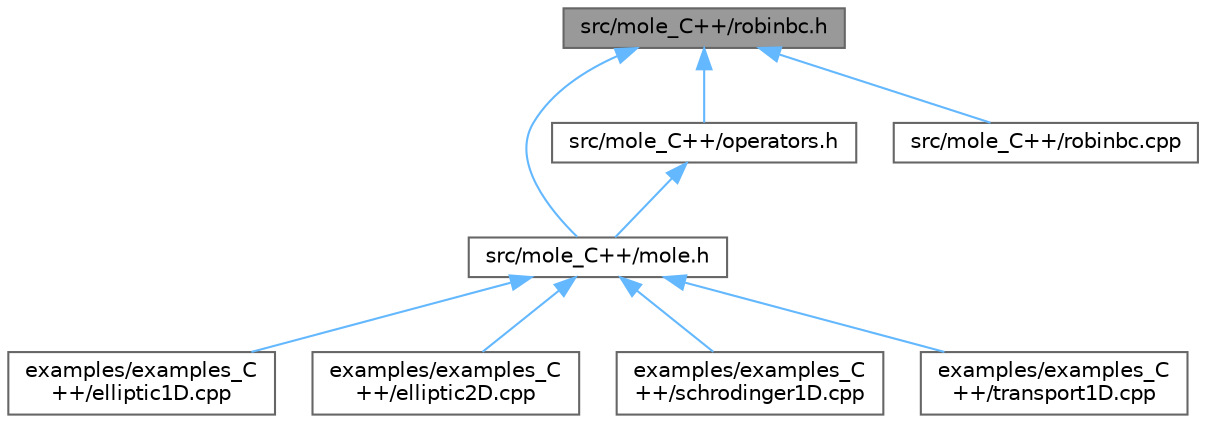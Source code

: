 digraph "src/mole_C++/robinbc.h"
{
 // LATEX_PDF_SIZE
  bgcolor="transparent";
  edge [fontname=Helvetica,fontsize=10,labelfontname=Helvetica,labelfontsize=10];
  node [fontname=Helvetica,fontsize=10,shape=box,height=0.2,width=0.4];
  Node1 [id="Node000001",label="src/mole_C++/robinbc.h",height=0.2,width=0.4,color="gray40", fillcolor="grey60", style="filled", fontcolor="black",tooltip=" "];
  Node1 -> Node2 [id="edge1_Node000001_Node000002",dir="back",color="steelblue1",style="solid",tooltip=" "];
  Node2 [id="Node000002",label="src/mole_C++/mole.h",height=0.2,width=0.4,color="grey40", fillcolor="white", style="filled",URL="$mole_8h.html",tooltip="Mimetic Operator Header File."];
  Node2 -> Node3 [id="edge2_Node000002_Node000003",dir="back",color="steelblue1",style="solid",tooltip=" "];
  Node3 [id="Node000003",label="examples/examples_C\l++/elliptic1D.cpp",height=0.2,width=0.4,color="grey40", fillcolor="white", style="filled",URL="$elliptic1D_8cpp.html",tooltip=" "];
  Node2 -> Node4 [id="edge3_Node000002_Node000004",dir="back",color="steelblue1",style="solid",tooltip=" "];
  Node4 [id="Node000004",label="examples/examples_C\l++/elliptic2D.cpp",height=0.2,width=0.4,color="grey40", fillcolor="white", style="filled",URL="$elliptic2D_8cpp.html",tooltip=" "];
  Node2 -> Node5 [id="edge4_Node000002_Node000005",dir="back",color="steelblue1",style="solid",tooltip=" "];
  Node5 [id="Node000005",label="examples/examples_C\l++/schrodinger1D.cpp",height=0.2,width=0.4,color="grey40", fillcolor="white", style="filled",URL="$schrodinger1D_8cpp.html",tooltip=" "];
  Node2 -> Node6 [id="edge5_Node000002_Node000006",dir="back",color="steelblue1",style="solid",tooltip=" "];
  Node6 [id="Node000006",label="examples/examples_C\l++/transport1D.cpp",height=0.2,width=0.4,color="grey40", fillcolor="white", style="filled",URL="$transport1D_8cpp.html",tooltip=" "];
  Node1 -> Node7 [id="edge6_Node000001_Node000007",dir="back",color="steelblue1",style="solid",tooltip=" "];
  Node7 [id="Node000007",label="src/mole_C++/operators.h",height=0.2,width=0.4,color="grey40", fillcolor="white", style="filled",URL="$operators_8h.html",tooltip="Sparse operation inline definitions for mimetic class constructions."];
  Node7 -> Node2 [id="edge7_Node000007_Node000002",dir="back",color="steelblue1",style="solid",tooltip=" "];
  Node1 -> Node8 [id="edge8_Node000001_Node000008",dir="back",color="steelblue1",style="solid",tooltip=" "];
  Node8 [id="Node000008",label="src/mole_C++/robinbc.cpp",height=0.2,width=0.4,color="grey40", fillcolor="white", style="filled",URL="$robinbc_8cpp.html",tooltip="Robin Boundary Condition Class functions."];
}
